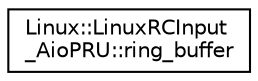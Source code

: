 digraph "Graphical Class Hierarchy"
{
 // INTERACTIVE_SVG=YES
  edge [fontname="Helvetica",fontsize="10",labelfontname="Helvetica",labelfontsize="10"];
  node [fontname="Helvetica",fontsize="10",shape=record];
  rankdir="LR";
  Node1 [label="Linux::LinuxRCInput\l_AioPRU::ring_buffer",height=0.2,width=0.4,color="black", fillcolor="white", style="filled",URL="$structLinux_1_1LinuxRCInput__AioPRU_1_1ring__buffer.html"];
}
